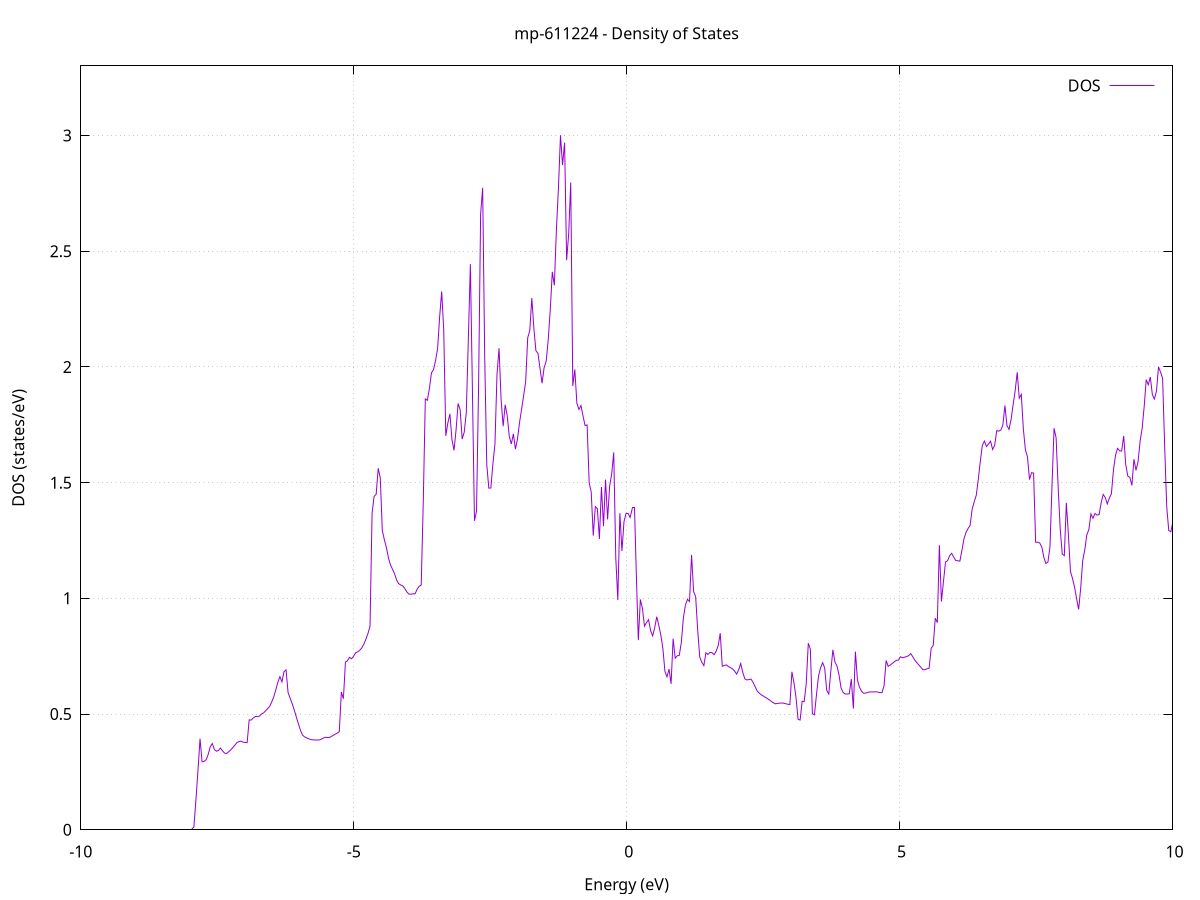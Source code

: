 set title 'mp-611224 - Density of States'
set xlabel 'Energy (eV)'
set ylabel 'DOS (states/eV)'
set grid
set xrange [-10:10]
set yrange [0:3.301]
set xzeroaxis lt -1
set terminal png size 800,600
set output 'mp-611224_dos_gnuplot.png'
plot '-' using 1:2 with lines title 'DOS'
-43.609600 0.000000
-43.572100 0.000000
-43.534500 0.000000
-43.497000 0.000000
-43.459500 0.000000
-43.422000 0.000000
-43.384500 0.000000
-43.346900 0.000000
-43.309400 0.000000
-43.271900 0.000000
-43.234400 0.000000
-43.196900 0.000000
-43.159300 0.000000
-43.121800 0.000000
-43.084300 0.000000
-43.046800 0.000000
-43.009300 0.000000
-42.971700 0.000000
-42.934200 0.000000
-42.896700 0.000000
-42.859200 0.000000
-42.821700 0.000000
-42.784100 0.000000
-42.746600 0.000000
-42.709100 0.000000
-42.671600 0.000000
-42.634100 0.000000
-42.596500 0.000000
-42.559000 0.000000
-42.521500 0.000000
-42.484000 0.000000
-42.446500 0.000000
-42.408900 0.000000
-42.371400 0.000000
-42.333900 0.000000
-42.296400 0.000000
-42.258900 0.000000
-42.221300 0.000000
-42.183800 0.000000
-42.146300 0.000000
-42.108800 0.000000
-42.071300 0.000000
-42.033700 0.000000
-41.996200 0.000000
-41.958700 0.000000
-41.921200 0.000000
-41.883700 0.000000
-41.846100 0.000000
-41.808600 0.000000
-41.771100 0.000000
-41.733600 0.000000
-41.696100 0.000000
-41.658500 0.000000
-41.621000 0.000000
-41.583500 0.000000
-41.546000 0.000000
-41.508500 0.000000
-41.470900 0.000000
-41.433400 0.000000
-41.395900 0.000000
-41.358400 0.000000
-41.320900 0.000000
-41.283300 0.000000
-41.245800 0.000000
-41.208300 0.000000
-41.170800 0.000000
-41.133300 0.000000
-41.095700 0.000000
-41.058200 0.000000
-41.020700 0.000000
-40.983200 0.000000
-40.945700 0.000000
-40.908100 0.000000
-40.870600 0.000000
-40.833100 0.000000
-40.795600 0.000000
-40.758100 0.000000
-40.720500 0.000000
-40.683000 0.000000
-40.645500 0.000000
-40.608000 0.000000
-40.570500 0.000000
-40.532900 0.000000
-40.495400 0.000000
-40.457900 0.000000
-40.420400 0.000000
-40.382900 0.000000
-40.345300 0.000000
-40.307800 0.000000
-40.270300 0.000000
-40.232800 0.000000
-40.195300 0.596100
-40.157700 4.442500
-40.120200 5.247900
-40.082700 6.645700
-40.045200 10.540100
-40.007700 19.574000
-39.970100 2.080600
-39.932600 1.237000
-39.895100 0.998500
-39.857600 1.108300
-39.820100 1.186700
-39.782500 1.265500
-39.745000 1.363200
-39.707500 1.463000
-39.670000 1.604900
-39.632500 1.739500
-39.594900 2.026800
-39.557400 2.245000
-39.519900 2.896100
-39.482400 3.454500
-39.444900 3.582700
-39.407300 2.998700
-39.369800 2.606100
-39.332300 2.399700
-39.294800 2.335500
-39.257300 1.104200
-39.219700 0.000000
-39.182200 0.000000
-39.144700 0.000000
-39.107200 0.000000
-39.069700 0.000000
-39.032100 0.000000
-38.994600 0.000000
-38.957100 0.000000
-38.919600 0.000000
-38.882100 0.000000
-38.844500 0.000000
-38.807000 0.000000
-38.769500 0.000000
-38.732000 0.000000
-38.694500 0.000000
-38.656900 0.000000
-38.619400 0.000000
-38.581900 0.000000
-38.544400 0.000000
-38.506900 0.000000
-38.469300 0.000000
-38.431800 0.000000
-38.394300 0.000000
-38.356800 0.000000
-38.319300 0.000000
-38.281700 0.000000
-38.244200 0.000000
-38.206700 0.000000
-38.169200 0.000000
-38.131700 0.000000
-38.094100 0.000000
-38.056600 0.000000
-38.019100 0.000000
-37.981600 0.000000
-37.944100 0.000000
-37.906500 0.000000
-37.869000 0.000000
-37.831500 0.000000
-37.794000 0.000000
-37.756500 0.000000
-37.718900 0.000000
-37.681400 0.000000
-37.643900 0.000000
-37.606400 0.000000
-37.568900 0.000000
-37.531300 0.000000
-37.493800 0.000000
-37.456300 0.000000
-37.418800 0.000000
-37.381300 0.000000
-37.343700 0.000000
-37.306200 0.000000
-37.268700 0.000000
-37.231200 0.000000
-37.193700 0.000000
-37.156100 0.000000
-37.118600 0.000000
-37.081100 0.000000
-37.043600 0.000000
-37.006100 0.000000
-36.968500 0.000000
-36.931000 0.000000
-36.893500 0.000000
-36.856000 0.000000
-36.818500 0.000000
-36.780900 0.000000
-36.743400 0.000000
-36.705900 0.000000
-36.668400 0.000000
-36.630900 0.000000
-36.593300 0.000000
-36.555800 0.000000
-36.518300 0.000000
-36.480800 0.000000
-36.443300 0.000000
-36.405700 0.000000
-36.368200 0.000000
-36.330700 0.000000
-36.293200 0.000000
-36.255700 0.000000
-36.218100 0.000000
-36.180600 0.000000
-36.143100 0.000000
-36.105600 0.000000
-36.068100 0.000000
-36.030500 0.000000
-35.993000 0.000000
-35.955500 0.000000
-35.918000 0.000000
-35.880500 0.000000
-35.842900 0.000000
-35.805400 0.000000
-35.767900 0.000000
-35.730400 0.000000
-35.692900 0.000000
-35.655300 0.000000
-35.617800 0.000000
-35.580300 0.000000
-35.542800 0.000000
-35.505300 0.000000
-35.467700 0.000000
-35.430200 0.000000
-35.392700 0.000000
-35.355200 0.000000
-35.317700 0.000000
-35.280100 0.000000
-35.242600 0.000000
-35.205100 0.000000
-35.167600 0.000000
-35.130100 0.000000
-35.092500 0.000000
-35.055000 0.000000
-35.017500 0.000000
-34.980000 0.000000
-34.942500 0.000000
-34.904900 0.000000
-34.867400 0.000000
-34.829900 0.000000
-34.792400 0.000000
-34.754900 0.000000
-34.717300 0.000000
-34.679800 0.000000
-34.642300 0.000000
-34.604800 0.000000
-34.567300 0.000000
-34.529700 0.000000
-34.492200 0.000000
-34.454700 0.000000
-34.417200 0.000000
-34.379700 0.000000
-34.342100 0.000000
-34.304600 0.000000
-34.267100 0.000000
-34.229600 0.000000
-34.192100 0.000000
-34.154500 0.000000
-34.117000 0.000000
-34.079500 0.000000
-34.042000 0.000000
-34.004500 0.000000
-33.966900 0.000000
-33.929400 0.000000
-33.891900 0.000000
-33.854400 0.000000
-33.816900 0.000000
-33.779300 0.000000
-33.741800 0.000000
-33.704300 0.000000
-33.666800 0.000000
-33.629300 0.000000
-33.591700 0.000000
-33.554200 0.000000
-33.516700 0.000000
-33.479200 0.000000
-33.441700 0.000000
-33.404100 0.000000
-33.366600 0.000000
-33.329100 0.000000
-33.291600 0.000000
-33.254100 0.000000
-33.216500 0.000000
-33.179000 0.000000
-33.141500 0.000000
-33.104000 0.000000
-33.066500 0.000000
-33.028900 0.000000
-32.991400 0.000000
-32.953900 0.000000
-32.916400 0.000000
-32.878900 0.000000
-32.841300 0.000000
-32.803800 0.000000
-32.766300 0.000000
-32.728800 0.000000
-32.691300 0.000000
-32.653700 0.000000
-32.616200 0.000000
-32.578700 0.000000
-32.541200 0.000000
-32.503700 0.000000
-32.466100 0.000000
-32.428600 0.000000
-32.391100 0.000000
-32.353600 0.000000
-32.316100 0.000000
-32.278500 0.000000
-32.241000 0.000000
-32.203500 0.000000
-32.166000 0.000000
-32.128500 0.000000
-32.090900 0.000000
-32.053400 0.000000
-32.015900 0.000000
-31.978400 0.000000
-31.940900 0.000000
-31.903300 0.000000
-31.865800 0.000000
-31.828300 0.000000
-31.790800 0.000000
-31.753300 0.000000
-31.715700 0.000000
-31.678200 0.000000
-31.640700 0.000000
-31.603200 0.000000
-31.565700 0.000000
-31.528100 0.000000
-31.490600 0.000000
-31.453100 0.000000
-31.415600 0.000000
-31.378100 0.000000
-31.340500 0.000000
-31.303000 0.000000
-31.265500 0.000000
-31.228000 0.000000
-31.190500 0.000000
-31.152900 0.000000
-31.115400 0.000000
-31.077900 0.000000
-31.040400 0.000000
-31.002900 0.000000
-30.965300 0.000000
-30.927800 0.000000
-30.890300 0.000000
-30.852800 0.000000
-30.815300 0.000000
-30.777700 0.000000
-30.740200 0.000000
-30.702700 0.000000
-30.665200 0.000000
-30.627700 0.000000
-30.590100 0.000000
-30.552600 0.000000
-30.515100 0.000000
-30.477600 0.000000
-30.440100 0.000000
-30.402500 0.000000
-30.365000 0.000000
-30.327500 0.000000
-30.290000 0.000000
-30.252500 0.000000
-30.214900 0.000000
-30.177400 0.000000
-30.139900 0.000000
-30.102400 0.000000
-30.064900 0.000000
-30.027300 0.000000
-29.989800 0.000000
-29.952300 0.000000
-29.914800 0.000000
-29.877300 0.000000
-29.839700 0.000000
-29.802200 0.000000
-29.764700 0.000000
-29.727200 0.000000
-29.689700 0.000000
-29.652100 0.000000
-29.614600 0.000000
-29.577100 0.000000
-29.539600 0.000000
-29.502100 0.000000
-29.464500 0.000000
-29.427000 0.000000
-29.389500 0.000000
-29.352000 0.000000
-29.314500 0.000000
-29.276900 0.000000
-29.239400 0.000000
-29.201900 0.000000
-29.164400 0.000000
-29.126900 0.000000
-29.089300 0.000000
-29.051800 0.000000
-29.014300 0.000000
-28.976800 0.000000
-28.939300 0.000000
-28.901700 0.000000
-28.864200 0.000000
-28.826700 0.000000
-28.789200 0.000000
-28.751700 0.000000
-28.714100 0.000000
-28.676600 0.000000
-28.639100 0.000000
-28.601600 0.000000
-28.564100 0.000000
-28.526500 0.000000
-28.489000 0.000000
-28.451500 0.000000
-28.414000 0.000000
-28.376500 0.000000
-28.338900 0.000000
-28.301400 0.000000
-28.263900 0.000000
-28.226400 0.000000
-28.188900 0.000000
-28.151300 0.000000
-28.113800 0.000000
-28.076300 0.000000
-28.038800 0.000000
-28.001300 0.000000
-27.963700 0.000000
-27.926200 0.000000
-27.888700 0.000000
-27.851200 0.000000
-27.813700 0.000000
-27.776100 0.000000
-27.738600 0.000000
-27.701100 0.000000
-27.663600 0.000000
-27.626100 0.000000
-27.588500 0.000000
-27.551000 0.000000
-27.513500 0.000000
-27.476000 0.000000
-27.438500 0.000000
-27.400900 0.000000
-27.363400 0.000000
-27.325900 0.000000
-27.288400 0.000000
-27.250900 0.000000
-27.213300 0.000000
-27.175800 0.000000
-27.138300 0.000000
-27.100800 0.000000
-27.063300 0.000000
-27.025700 0.000000
-26.988200 0.000000
-26.950700 0.000000
-26.913200 0.000000
-26.875700 0.000000
-26.838100 0.000000
-26.800600 0.000000
-26.763100 0.000000
-26.725600 0.000000
-26.688100 0.000000
-26.650500 0.000000
-26.613000 0.000000
-26.575500 0.000000
-26.538000 0.000000
-26.500500 0.000000
-26.462900 0.000000
-26.425400 0.000000
-26.387900 0.000000
-26.350400 0.000000
-26.312900 0.000000
-26.275300 0.000000
-26.237800 0.000000
-26.200300 0.000000
-26.162800 0.000000
-26.125300 0.000000
-26.087700 0.000000
-26.050200 0.000000
-26.012700 0.000000
-25.975200 0.000000
-25.937700 0.000000
-25.900100 0.000000
-25.862600 0.000000
-25.825100 0.000000
-25.787600 0.000000
-25.750100 0.000000
-25.712500 0.000000
-25.675000 0.000000
-25.637500 0.000000
-25.600000 0.000000
-25.562500 0.000000
-25.524900 0.000000
-25.487400 0.000000
-25.449900 0.000000
-25.412400 0.000000
-25.374900 0.000000
-25.337300 0.000000
-25.299800 0.000000
-25.262300 0.000000
-25.224800 0.000000
-25.187300 0.000000
-25.149700 0.000000
-25.112200 0.000000
-25.074700 0.000000
-25.037200 0.000000
-24.999700 0.000000
-24.962100 0.000000
-24.924600 0.000000
-24.887100 0.000000
-24.849600 0.000000
-24.812000 0.000000
-24.774500 0.000000
-24.737000 0.000000
-24.699500 0.000000
-24.662000 0.000000
-24.624400 0.000000
-24.586900 0.000000
-24.549400 0.000000
-24.511900 0.000000
-24.474400 0.000000
-24.436800 0.000000
-24.399300 0.000000
-24.361800 0.000000
-24.324300 0.000000
-24.286800 0.000000
-24.249200 0.000000
-24.211700 0.000000
-24.174200 0.000000
-24.136700 0.000000
-24.099200 0.000000
-24.061600 0.000000
-24.024100 0.000000
-23.986600 0.000000
-23.949100 0.000000
-23.911600 0.000000
-23.874000 0.000000
-23.836500 0.000000
-23.799000 0.000000
-23.761500 0.000000
-23.724000 0.000000
-23.686400 0.000000
-23.648900 0.000000
-23.611400 0.000000
-23.573900 0.000000
-23.536400 0.000000
-23.498800 0.000000
-23.461300 0.000000
-23.423800 0.000000
-23.386300 0.000000
-23.348800 0.000000
-23.311200 0.000000
-23.273700 0.000000
-23.236200 0.000000
-23.198700 0.000000
-23.161200 0.000000
-23.123600 0.000000
-23.086100 0.000000
-23.048600 0.000000
-23.011100 0.000000
-22.973600 0.000000
-22.936000 0.000000
-22.898500 0.000000
-22.861000 0.000000
-22.823500 0.000000
-22.786000 0.000000
-22.748400 0.000000
-22.710900 0.000000
-22.673400 0.000000
-22.635900 0.000000
-22.598400 0.000000
-22.560800 0.000000
-22.523300 0.000000
-22.485800 0.000000
-22.448300 0.000000
-22.410800 0.000000
-22.373200 0.000000
-22.335700 0.000000
-22.298200 0.000000
-22.260700 0.000000
-22.223200 0.000000
-22.185600 0.000000
-22.148100 0.000000
-22.110600 0.000000
-22.073100 0.000000
-22.035600 0.000000
-21.998000 0.000000
-21.960500 0.000000
-21.923000 0.000000
-21.885500 0.000000
-21.848000 0.000000
-21.810400 0.000000
-21.772900 0.000000
-21.735400 0.000000
-21.697900 0.000000
-21.660400 0.000000
-21.622800 0.000000
-21.585300 0.000000
-21.547800 0.000000
-21.510300 0.000000
-21.472800 0.000000
-21.435200 0.000000
-21.397700 0.000000
-21.360200 0.000000
-21.322700 0.000000
-21.285200 0.000000
-21.247600 0.000000
-21.210100 0.000000
-21.172600 0.000000
-21.135100 0.000000
-21.097600 0.000000
-21.060000 0.000000
-21.022500 0.000000
-20.985000 0.000000
-20.947500 0.000000
-20.910000 0.000000
-20.872400 0.000000
-20.834900 0.000000
-20.797400 0.000000
-20.759900 0.000000
-20.722400 0.000000
-20.684800 0.000000
-20.647300 0.000000
-20.609800 0.000000
-20.572300 0.000000
-20.534800 0.000000
-20.497200 0.000000
-20.459700 0.000000
-20.422200 0.000000
-20.384700 0.000000
-20.347200 0.000000
-20.309600 0.000000
-20.272100 0.000000
-20.234600 0.000000
-20.197100 0.000000
-20.159600 0.000000
-20.122000 0.000000
-20.084500 0.000000
-20.047000 0.000000
-20.009500 0.000000
-19.972000 0.000000
-19.934400 0.000000
-19.896900 0.000000
-19.859400 0.000000
-19.821900 0.000000
-19.784400 0.000000
-19.746800 0.000000
-19.709300 0.000000
-19.671800 0.000000
-19.634300 0.000000
-19.596800 0.000000
-19.559200 0.000000
-19.521700 0.000000
-19.484200 0.000000
-19.446700 0.000000
-19.409200 0.000000
-19.371600 0.000000
-19.334100 0.000000
-19.296600 0.000000
-19.259100 0.000000
-19.221600 0.000000
-19.184000 0.000000
-19.146500 0.000000
-19.109000 0.000000
-19.071500 0.000000
-19.034000 0.000000
-18.996400 0.000000
-18.958900 0.000000
-18.921400 0.000000
-18.883900 0.000000
-18.846400 0.000000
-18.808800 0.000000
-18.771300 0.000000
-18.733800 0.000000
-18.696300 0.000000
-18.658800 0.000000
-18.621200 0.000000
-18.583700 0.000000
-18.546200 0.000000
-18.508700 0.000000
-18.471200 0.000000
-18.433600 0.000000
-18.396100 0.000000
-18.358600 0.000000
-18.321100 0.000000
-18.283600 0.000000
-18.246000 0.000000
-18.208500 0.000000
-18.171000 0.000000
-18.133500 0.000000
-18.096000 0.000000
-18.058400 0.000000
-18.020900 0.000000
-17.983400 0.000000
-17.945900 0.000000
-17.908400 0.000000
-17.870800 0.000000
-17.833300 0.000000
-17.795800 0.000000
-17.758300 0.000000
-17.720800 0.000000
-17.683200 0.000000
-17.645700 0.000000
-17.608200 0.000000
-17.570700 0.000000
-17.533200 0.000000
-17.495600 0.000000
-17.458100 0.000000
-17.420600 0.000000
-17.383100 0.000000
-17.345600 0.000000
-17.308000 0.000000
-17.270500 0.000000
-17.233000 0.000000
-17.195500 0.000000
-17.158000 0.000000
-17.120400 0.000000
-17.082900 0.000000
-17.045400 0.000000
-17.007900 0.000000
-16.970400 0.000000
-16.932800 0.000000
-16.895300 0.000000
-16.857800 0.156200
-16.820300 0.263000
-16.782800 0.278000
-16.745200 0.290500
-16.707700 0.268300
-16.670200 0.279000
-16.632700 0.271800
-16.595200 0.281300
-16.557600 0.288900
-16.520100 0.275100
-16.482600 0.275300
-16.445100 0.277600
-16.407600 0.276900
-16.370000 0.275400
-16.332500 0.279400
-16.295000 0.284200
-16.257500 0.286600
-16.220000 0.279600
-16.182400 0.277700
-16.144900 0.278900
-16.107400 0.281200
-16.069900 0.278600
-16.032400 0.279500
-15.994800 0.280700
-15.957300 0.282200
-15.919800 0.284800
-15.882300 0.287400
-15.844800 0.285100
-15.807200 0.282800
-15.769700 0.282300
-15.732200 0.282700
-15.694700 0.283800
-15.657200 0.283700
-15.619600 0.283000
-15.582100 0.283700
-15.544600 0.284800
-15.507100 0.286100
-15.469600 0.287600
-15.432000 0.289100
-15.394500 0.290100
-15.357000 0.289100
-15.319500 0.287500
-15.282000 0.287500
-15.244400 0.288100
-15.206900 0.288800
-15.169400 0.289500
-15.131900 0.288500
-15.094400 0.289000
-15.056800 0.289500
-15.019300 0.290300
-14.981800 0.291500
-14.944300 0.292700
-14.906800 0.293900
-14.869200 0.295100
-14.831700 0.295700
-14.794200 0.295800
-14.756700 0.295100
-14.719200 0.295000
-14.681600 0.295400
-14.644100 0.296200
-14.606600 0.297000
-14.569100 0.297700
-14.531600 0.297500
-14.494000 0.297800
-14.456500 0.298600
-14.419000 0.299500
-14.381500 0.300500
-14.344000 0.301500
-14.306400 0.302700
-14.268900 0.303900
-14.231400 0.305200
-14.193900 0.306100
-14.156400 0.306500
-14.118800 0.307100
-14.081300 0.307200
-14.043800 0.307900
-14.006300 0.308800
-13.968800 0.309800
-13.931200 0.310900
-13.893700 0.311700
-13.856200 0.312500
-13.818700 0.313600
-13.781200 0.314700
-13.743600 0.315900
-13.706100 0.317200
-13.668600 0.318500
-13.631100 0.320000
-13.593600 0.321500
-13.556000 0.323000
-13.518500 0.324600
-13.481000 0.326100
-13.443500 0.327600
-13.406000 0.329200
-13.368400 0.330700
-13.330900 0.332300
-13.293400 0.334100
-13.255900 0.336000
-13.218400 0.338000
-13.180800 0.340200
-13.143300 0.342600
-13.105800 0.345100
-13.068300 0.347600
-13.030800 0.350200
-12.993200 0.352900
-12.955700 0.355700
-12.918200 0.358500
-12.880700 0.361400
-12.843200 0.364500
-12.805600 0.368000
-12.768100 0.371800
-12.730600 0.376500
-12.693100 0.381200
-12.655600 0.386100
-12.618000 0.391900
-12.580500 0.397800
-12.543000 0.404200
-12.505500 0.411100
-12.468000 0.419400
-12.430400 0.430100
-12.392900 0.441100
-12.355400 0.452600
-12.317900 0.464900
-12.280400 0.483000
-12.242800 0.509600
-12.205300 0.544300
-12.167800 0.589500
-12.130300 0.588600
-12.092800 0.549400
-12.055200 0.549000
-12.017700 0.590700
-11.980200 0.617800
-11.942700 0.597100
-11.905200 0.547300
-11.867600 0.550100
-11.830100 0.581500
-11.792600 0.547900
-11.755100 0.708400
-11.717600 0.643100
-11.680000 0.437800
-11.642500 0.409900
-11.605000 0.387500
-11.567500 0.365500
-11.530000 0.343600
-11.492400 0.322000
-11.454900 0.313300
-11.417400 0.319700
-11.379900 0.334900
-11.342400 0.321500
-11.304800 0.302000
-11.267300 0.305600
-11.229800 0.301100
-11.192300 0.286000
-11.154800 0.261300
-11.117200 0.238000
-11.079700 0.218400
-11.042200 0.214500
-11.004700 0.238000
-10.967200 0.274800
-10.929600 0.144200
-10.892100 0.000000
-10.854600 0.000000
-10.817100 0.000000
-10.779600 0.000000
-10.742000 0.000000
-10.704500 0.000000
-10.667000 0.000000
-10.629500 0.000000
-10.592000 0.000000
-10.554400 0.000000
-10.516900 0.000000
-10.479400 0.000000
-10.441900 0.000000
-10.404400 0.000000
-10.366800 0.000000
-10.329300 0.000000
-10.291800 0.000000
-10.254300 0.000000
-10.216800 0.000000
-10.179200 0.000000
-10.141700 0.000000
-10.104200 0.000000
-10.066700 0.000000
-10.029200 0.000000
-9.991600 0.000000
-9.954100 0.000000
-9.916600 0.000000
-9.879100 0.000000
-9.841600 0.000000
-9.804000 0.000000
-9.766500 0.000000
-9.729000 0.000000
-9.691500 0.000000
-9.654000 0.000000
-9.616400 0.000000
-9.578900 0.000000
-9.541400 0.000000
-9.503900 0.000000
-9.466400 0.000000
-9.428800 0.000000
-9.391300 0.000000
-9.353800 0.000000
-9.316300 0.000000
-9.278800 0.000000
-9.241200 0.000000
-9.203700 0.000000
-9.166200 0.000000
-9.128700 0.000000
-9.091200 0.000000
-9.053600 0.000000
-9.016100 0.000000
-8.978600 0.000000
-8.941100 0.000000
-8.903600 0.000000
-8.866000 0.000000
-8.828500 0.000000
-8.791000 0.000000
-8.753500 0.000000
-8.716000 0.000000
-8.678400 0.000000
-8.640900 0.000000
-8.603400 0.000000
-8.565900 0.000000
-8.528400 0.000000
-8.490800 0.000000
-8.453300 0.000000
-8.415800 0.000000
-8.378300 0.000000
-8.340800 0.000000
-8.303200 0.000000
-8.265700 0.000000
-8.228200 0.000000
-8.190700 0.000000
-8.153200 0.000000
-8.115600 0.000000
-8.078100 0.000000
-8.040600 0.000000
-8.003100 0.000000
-7.965600 0.000000
-7.928000 0.012600
-7.890500 0.130100
-7.853000 0.256600
-7.815500 0.393400
-7.778000 0.293700
-7.740400 0.295700
-7.702900 0.302700
-7.665400 0.326100
-7.627900 0.359000
-7.590400 0.372800
-7.552800 0.346600
-7.515300 0.339500
-7.477800 0.342700
-7.440300 0.353300
-7.402800 0.340900
-7.365200 0.331000
-7.327700 0.329800
-7.290200 0.337400
-7.252700 0.345200
-7.215200 0.354900
-7.177600 0.365700
-7.140100 0.376500
-7.102600 0.381000
-7.065100 0.383100
-7.027600 0.378600
-6.990000 0.377300
-6.952500 0.376500
-6.915000 0.475100
-6.877500 0.474100
-6.840000 0.483400
-6.802400 0.490300
-6.764900 0.490300
-6.727400 0.491100
-6.689900 0.500600
-6.652400 0.504700
-6.614800 0.514000
-6.577300 0.523500
-6.539800 0.533400
-6.502300 0.552200
-6.464800 0.574700
-6.427200 0.604600
-6.389700 0.637400
-6.352200 0.661900
-6.314700 0.639200
-6.277200 0.683300
-6.239600 0.690800
-6.202100 0.592100
-6.164600 0.568600
-6.127100 0.544600
-6.089600 0.517700
-6.052000 0.487700
-6.014500 0.459100
-5.977000 0.431000
-5.939500 0.409400
-5.902000 0.401800
-5.864400 0.397300
-5.826900 0.393500
-5.789400 0.390000
-5.751900 0.388600
-5.714400 0.388100
-5.676800 0.388000
-5.639300 0.387900
-5.601800 0.390300
-5.564300 0.395100
-5.526800 0.399600
-5.489200 0.398900
-5.451700 0.398400
-5.414200 0.402700
-5.376700 0.407800
-5.339200 0.413000
-5.301600 0.417600
-5.264100 0.424000
-5.226600 0.595100
-5.189100 0.566400
-5.151600 0.724900
-5.114000 0.730700
-5.076500 0.745200
-5.039000 0.738700
-5.001500 0.750600
-4.964000 0.764900
-4.926400 0.769000
-4.888900 0.776100
-4.851400 0.785800
-4.813900 0.802300
-4.776400 0.823800
-4.738800 0.848200
-4.701300 0.880100
-4.663800 1.367800
-4.626300 1.440500
-4.588800 1.449700
-4.551200 1.562100
-4.513700 1.520500
-4.476200 1.293200
-4.438700 1.253400
-4.401200 1.219700
-4.363600 1.174200
-4.326100 1.144400
-4.288600 1.125200
-4.251100 1.105900
-4.213600 1.078700
-4.176000 1.063400
-4.138500 1.057800
-4.101000 1.053700
-4.063500 1.042000
-4.026000 1.027400
-3.988400 1.018600
-3.950900 1.017600
-3.913400 1.020000
-3.875900 1.019500
-3.838400 1.039500
-3.800800 1.052300
-3.763300 1.057800
-3.725800 1.417300
-3.688300 1.862000
-3.650800 1.855800
-3.613200 1.906900
-3.575700 1.974400
-3.538200 1.988500
-3.500700 2.027400
-3.463200 2.080200
-3.425600 2.217400
-3.388100 2.326200
-3.350600 2.156200
-3.313100 1.702200
-3.275600 1.757900
-3.238000 1.797500
-3.200500 1.686700
-3.163000 1.639500
-3.125500 1.725700
-3.088000 1.842300
-3.050400 1.815500
-3.012900 1.688300
-2.975400 1.718500
-2.937900 1.801200
-2.900400 2.117600
-2.862800 2.444200
-2.825300 1.897300
-2.787800 1.335300
-2.750300 1.377300
-2.712800 1.912800
-2.675200 2.659400
-2.637700 2.774300
-2.600200 2.041000
-2.562700 1.578500
-2.525200 1.476500
-2.487600 1.476700
-2.450100 1.581900
-2.412600 1.666300
-2.375100 1.968100
-2.337600 2.080900
-2.300000 1.858600
-2.262500 1.743800
-2.225000 1.836800
-2.187500 1.788400
-2.150000 1.699500
-2.112400 1.667200
-2.074900 1.710900
-2.037400 1.644900
-1.999900 1.688600
-1.962400 1.759800
-1.924800 1.816600
-1.887300 1.875700
-1.849800 1.937300
-1.812300 2.126500
-1.774800 2.156500
-1.737200 2.297900
-1.699700 2.167200
-1.662200 2.070000
-1.624700 2.058700
-1.587200 1.994100
-1.549600 1.929500
-1.512100 1.996500
-1.474600 2.024100
-1.437100 2.116100
-1.399600 2.245600
-1.362000 2.411100
-1.324500 2.352600
-1.287000 2.591900
-1.249500 2.773000
-1.212000 3.001200
-1.174400 2.872600
-1.136900 2.969300
-1.099400 2.461100
-1.061900 2.575200
-1.024400 2.797200
-0.986800 1.917700
-0.949300 1.989100
-0.911800 1.842600
-0.874300 1.816400
-0.836800 1.833100
-0.799200 1.788000
-0.761700 1.746600
-0.724200 1.749500
-0.686700 1.500200
-0.649200 1.460300
-0.611600 1.271100
-0.574100 1.396500
-0.536600 1.387800
-0.499100 1.256600
-0.461600 1.481200
-0.424000 1.311900
-0.386500 1.513000
-0.349000 1.341300
-0.311500 1.484800
-0.274000 1.537300
-0.236400 1.630600
-0.198900 1.173400
-0.161400 0.992400
-0.123900 1.368300
-0.086400 1.204500
-0.048800 1.330900
-0.011300 1.367100
0.026200 1.366800
0.063700 1.349500
0.101200 1.393000
0.138800 1.393000
0.176300 1.112500
0.213800 0.819300
0.251300 0.995200
0.288800 0.957100
0.326400 0.880000
0.363900 0.895500
0.401400 0.907800
0.438900 0.860800
0.476400 0.838000
0.514000 0.873000
0.551500 0.920800
0.589000 0.883800
0.626500 0.841200
0.664000 0.783200
0.701600 0.684000
0.739100 0.660800
0.776600 0.694400
0.814100 0.630800
0.851600 0.826100
0.889200 0.741600
0.926700 0.751800
0.964200 0.753900
1.001700 0.809100
1.039200 0.915300
1.076800 0.971300
1.114300 0.995800
1.151800 0.986400
1.189300 1.187700
1.226800 1.029300
1.264400 1.006800
1.301900 0.861500
1.339400 0.746000
1.376900 0.724200
1.414400 0.709200
1.452000 0.764700
1.489500 0.757800
1.527000 0.766700
1.564500 0.765000
1.602000 0.756700
1.639600 0.771700
1.677100 0.795400
1.714600 0.849400
1.752100 0.706600
1.789600 0.709900
1.827200 0.712600
1.864700 0.705400
1.902200 0.700600
1.939700 0.695100
1.977200 0.686100
2.014800 0.672600
2.052300 0.691900
2.089800 0.718600
2.127300 0.680300
2.164800 0.652400
2.202400 0.647500
2.239900 0.649100
2.277400 0.651100
2.314900 0.638000
2.352400 0.619200
2.390000 0.600200
2.427500 0.590800
2.465000 0.583400
2.502500 0.578200
2.540000 0.572200
2.577600 0.567300
2.615100 0.561300
2.652600 0.554100
2.690100 0.548400
2.727600 0.544200
2.765200 0.546300
2.802700 0.547100
2.840200 0.547900
2.877700 0.547000
2.915200 0.544600
2.952800 0.542300
2.990300 0.541100
3.027800 0.682700
3.065300 0.634600
3.102800 0.571800
3.140400 0.477300
3.177900 0.474200
3.215400 0.555800
3.252900 0.553900
3.290400 0.632600
3.328000 0.806000
3.365500 0.780500
3.403000 0.501100
3.440500 0.497000
3.478000 0.584500
3.515600 0.665300
3.553100 0.699800
3.590600 0.722300
3.628100 0.698800
3.665600 0.602000
3.703200 0.586700
3.740700 0.685500
3.778200 0.777800
3.815700 0.725000
3.853200 0.708000
3.890800 0.668900
3.928300 0.612500
3.965800 0.593600
4.003300 0.586700
4.040800 0.586500
4.078400 0.587800
4.115900 0.651100
4.153400 0.523700
4.190900 0.769900
4.228400 0.647000
4.266000 0.615600
4.303500 0.598400
4.341000 0.590000
4.378500 0.590500
4.416000 0.594000
4.453600 0.595300
4.491100 0.595900
4.528600 0.595400
4.566100 0.596700
4.603600 0.594700
4.641200 0.592400
4.678700 0.593200
4.716200 0.623200
4.753700 0.731800
4.791200 0.706200
4.828800 0.712200
4.866300 0.718700
4.903800 0.725700
4.941300 0.732300
4.978800 0.733100
5.016400 0.747800
5.053900 0.743300
5.091400 0.746000
5.128900 0.748200
5.166400 0.752600
5.204000 0.761400
5.241500 0.747900
5.279000 0.733400
5.316500 0.722000
5.354000 0.712000
5.391600 0.702000
5.429100 0.691500
5.466600 0.692000
5.504100 0.695800
5.541600 0.698300
5.579200 0.784800
5.616700 0.796800
5.654200 0.914300
5.691700 0.895200
5.729200 1.229600
5.766800 0.986700
5.804300 1.073000
5.841800 1.157300
5.879300 1.162300
5.916800 1.184500
5.954400 1.194600
5.991900 1.178400
6.029400 1.163600
6.066900 1.162500
6.104400 1.160700
6.142000 1.207000
6.179500 1.256800
6.217000 1.284900
6.254500 1.301800
6.292000 1.315000
6.329600 1.385000
6.367100 1.417500
6.404600 1.445000
6.442100 1.514300
6.479600 1.593300
6.517200 1.662100
6.554700 1.679800
6.592200 1.656100
6.629700 1.666800
6.667200 1.679100
6.704800 1.643100
6.742300 1.661300
6.779800 1.724800
6.817300 1.722400
6.854800 1.727400
6.892400 1.748900
6.929900 1.833600
6.967400 1.746500
7.004900 1.730100
7.042400 1.771900
7.080000 1.836500
7.117500 1.896500
7.155000 1.976900
7.192500 1.864900
7.230000 1.881700
7.267600 1.732200
7.305100 1.641800
7.342600 1.611400
7.380100 1.513300
7.417600 1.543100
7.455200 1.541400
7.492700 1.242800
7.530200 1.243100
7.567700 1.238800
7.605200 1.222300
7.642800 1.177700
7.680300 1.150700
7.717800 1.156800
7.755300 1.221700
7.792800 1.491000
7.830400 1.735100
7.867900 1.693500
7.905400 1.479800
7.942900 1.299900
7.980400 1.191200
8.018000 1.184600
8.055500 1.412500
8.093000 1.274500
8.130500 1.116200
8.168000 1.085800
8.205600 1.048200
8.243100 0.998700
8.280600 0.952200
8.318100 1.044300
8.355600 1.164600
8.393200 1.209800
8.430700 1.275100
8.468200 1.297700
8.505700 1.364900
8.543200 1.346400
8.580800 1.367000
8.618300 1.359700
8.655800 1.362100
8.693300 1.414000
8.730800 1.449000
8.768400 1.435700
8.805900 1.408100
8.843400 1.433700
8.880900 1.452000
8.918400 1.554800
8.956000 1.618600
8.993500 1.648100
9.031000 1.637400
9.068500 1.636700
9.106000 1.702100
9.143600 1.578100
9.181100 1.528600
9.218600 1.522700
9.256100 1.488200
9.293600 1.601200
9.331200 1.553600
9.368700 1.590200
9.406200 1.677800
9.443700 1.734400
9.481200 1.828600
9.518800 1.945500
9.556300 1.922800
9.593800 1.956700
9.631300 1.880000
9.668800 1.861600
9.706400 1.895900
9.743900 2.000200
9.781400 1.977500
9.818900 1.950700
9.856400 1.657400
9.894000 1.396200
9.931500 1.293300
9.969000 1.287800
10.006500 1.329000
10.044000 1.443100
10.081600 1.522100
10.119100 1.550600
10.156600 1.625400
10.194100 1.744500
10.231600 1.778500
10.269200 1.832500
10.306700 1.735300
10.344200 1.664800
10.381700 1.622700
10.419200 1.722000
10.456800 1.758800
10.494300 1.804600
10.531800 1.857200
10.569300 1.920400
10.606800 1.895500
10.644400 1.781900
10.681900 1.856800
10.719400 1.869900
10.756900 1.833100
10.794400 1.819000
10.832000 1.838400
10.869500 1.920400
10.907000 1.922800
10.944500 1.869800
10.982000 1.913200
11.019600 1.887200
11.057100 1.919400
11.094600 1.980100
11.132100 1.966700
11.169600 1.971300
11.207200 2.056100
11.244700 2.007200
11.282200 2.214400
11.319700 2.017200
11.357200 2.098800
11.394800 2.168100
11.432300 2.254300
11.469800 2.147100
11.507300 2.209200
11.544800 2.303900
11.582400 2.102100
11.619900 2.159600
11.657400 1.873400
11.694900 1.910700
11.732400 1.853500
11.770000 1.804800
11.807500 1.818800
11.845000 1.726700
11.882500 1.704200
11.920000 1.877900
11.957600 2.218200
11.995100 2.170200
12.032600 2.119900
12.070100 2.192700
12.107600 2.227400
12.145200 2.261200
12.182700 2.219100
12.220200 2.048500
12.257700 1.949800
12.295200 1.844500
12.332800 1.767400
12.370300 1.773400
12.407800 1.789200
12.445300 1.939200
12.482800 2.101600
12.520400 2.072600
12.557900 2.103100
12.595400 2.108500
12.632900 1.952400
12.670400 1.912600
12.708000 1.832800
12.745500 1.825500
12.783000 1.929700
12.820500 1.932100
12.858000 1.877000
12.895600 1.926700
12.933100 2.039300
12.970600 1.922200
13.008100 1.846400
13.045600 1.772200
13.083200 1.737300
13.120700 1.770000
13.158200 1.811100
13.195700 1.889800
13.233200 1.977000
13.270800 1.979000
13.308300 1.952700
13.345800 1.893500
13.383300 1.908000
13.420800 1.893200
13.458400 1.940400
13.495900 1.949700
13.533400 1.982800
13.570900 2.033500
13.608400 2.017300
13.646000 2.027600
13.683500 2.037800
13.721000 2.085600
13.758500 2.269000
13.796000 2.388800
13.833600 2.277800
13.871100 2.111500
13.908600 2.035800
13.946100 2.093900
13.983600 2.218100
14.021200 2.116100
14.058700 2.105400
14.096200 2.110600
14.133700 2.098200
14.171200 2.209400
14.208800 2.135300
14.246300 2.140600
14.283800 2.116800
14.321300 2.079700
14.358800 2.084400
14.396400 2.087000
14.433900 2.101600
14.471400 2.148400
14.508900 2.134500
14.546400 2.141900
14.584000 2.159100
14.621500 2.150100
14.659000 2.128700
14.696500 2.096200
14.734000 2.146500
14.771600 2.159400
14.809100 2.174000
14.846600 2.188000
14.884100 2.281000
14.921600 2.307400
14.959200 2.282600
14.996700 2.019300
15.034200 2.028200
15.071700 2.029600
15.109200 2.035000
15.146800 1.992600
15.184300 2.073500
15.221800 2.120600
15.259300 2.100000
15.296800 2.104700
15.334400 2.162700
15.371900 2.231700
15.409400 2.255700
15.446900 2.226600
15.484400 2.308700
15.522000 2.323300
15.559500 2.411000
15.597000 2.329500
15.634500 2.249900
15.672000 2.162800
15.709600 2.153700
15.747100 2.152000
15.784600 2.234500
15.822100 2.275000
15.859600 2.083500
15.897200 2.019200
15.934700 2.076400
15.972200 2.116500
16.009700 2.106600
16.047200 2.211700
16.084800 2.190300
16.122300 2.288400
16.159800 2.241300
16.197300 2.182400
16.234800 2.238200
16.272400 2.286500
16.309900 2.355000
16.347400 2.459500
16.384900 2.472300
16.422400 2.421600
16.460000 2.361400
16.497500 2.226800
16.535000 2.188900
16.572500 2.173200
16.610000 2.266900
16.647600 2.303100
16.685100 2.351800
16.722600 2.333300
16.760100 2.308000
16.797600 2.303000
16.835200 2.383800
16.872700 2.431900
16.910200 2.430900
16.947700 2.419900
16.985200 2.385600
17.022800 2.318200
17.060300 2.282200
17.097800 2.231900
17.135300 2.185800
17.172800 2.143000
17.210400 2.117300
17.247900 2.088300
17.285400 2.046800
17.322900 2.197200
17.360400 2.063500
17.398000 2.065100
17.435500 2.088300
17.473000 2.077300
17.510500 2.023400
17.548000 2.066900
17.585600 2.241700
17.623100 2.158400
17.660600 2.079300
17.698100 1.989900
17.735600 1.952300
17.773200 2.009300
17.810700 2.036300
17.848200 1.994600
17.885700 2.048000
17.923200 2.068600
17.960800 2.022400
17.998300 2.046700
18.035800 2.094800
18.073300 2.073300
18.110800 2.032200
18.148400 2.045900
18.185900 2.035200
18.223400 2.040500
18.260900 2.110000
18.298400 2.011200
18.336000 1.980700
18.373500 2.021400
18.411000 2.039200
18.448500 2.017400
18.486000 2.026700
18.523600 2.061800
18.561100 2.158500
18.598600 2.340200
18.636100 2.398600
18.673600 2.356700
18.711200 2.336100
18.748700 2.284700
18.786200 2.188300
18.823700 2.169000
18.861200 2.068100
18.898800 2.029500
18.936300 2.051800
18.973800 2.102700
19.011300 2.057600
19.048800 2.004600
19.086400 1.963000
19.123900 1.957700
19.161400 1.864800
19.198900 1.762700
19.236400 1.735300
19.274000 1.776200
19.311500 1.766100
19.349000 1.582100
19.386500 1.476800
19.424000 1.428900
19.461600 1.426800
19.499100 1.466700
19.536600 1.551000
19.574100 1.762100
19.611600 1.776400
19.649200 1.894900
19.686700 1.846800
19.724200 1.706100
19.761700 1.739000
19.799200 1.582600
19.836800 1.554400
19.874300 1.595700
19.911800 1.629300
19.949300 1.706200
19.986800 1.812300
20.024400 1.830800
20.061900 1.804300
20.099400 1.718000
20.136900 1.635700
20.174400 1.589500
20.212000 1.575700
20.249500 1.545800
20.287000 1.494300
20.324500 1.464400
20.362000 1.371600
20.399600 1.301400
20.437100 1.233500
20.474600 1.213500
20.512100 1.168900
20.549600 1.095700
20.587200 1.036100
20.624700 0.962200
20.662200 0.868900
20.699700 0.813400
20.737200 0.825400
20.774800 0.897200
20.812300 0.876800
20.849800 0.892200
20.887300 0.948400
20.924800 1.026600
20.962400 1.057200
20.999900 1.061100
21.037400 1.051300
21.074900 0.995900
21.112400 0.937100
21.150000 0.882200
21.187500 0.831700
21.225000 0.776200
21.262500 0.731700
21.300000 0.680800
21.337600 0.622400
21.375100 0.607800
21.412600 0.574300
21.450100 0.559000
21.487600 0.526400
21.525200 0.520800
21.562700 0.514400
21.600200 0.524400
21.637700 0.515300
21.675200 0.492900
21.712800 0.477500
21.750300 0.465600
21.787800 0.455800
21.825300 0.447500
21.862800 0.439300
21.900400 0.424900
21.937900 0.403600
21.975400 0.388600
22.012900 0.376600
22.050400 0.366800
22.088000 0.357300
22.125500 0.347700
22.163000 0.339900
22.200500 0.332600
22.238000 0.323200
22.275600 0.332000
22.313100 0.339200
22.350600 0.327500
22.388100 0.322100
22.425600 0.319500
22.463200 0.319200
22.500700 0.322100
22.538200 0.327400
22.575700 0.336100
22.613200 0.365300
22.650800 0.394600
22.688300 0.398200
22.725800 0.276200
22.763300 0.295000
22.800800 0.381700
22.838400 0.449300
22.875900 0.372100
22.913400 0.337400
22.950900 0.312300
22.988400 0.292300
23.026000 0.281700
23.063500 0.281500
23.101000 0.304600
23.138500 0.319400
23.176000 0.332500
23.213600 0.346600
23.251100 0.358800
23.288600 0.360200
23.326100 0.361700
23.363600 0.359800
23.401200 0.352400
23.438700 0.337100
23.476200 0.318000
23.513700 0.290100
23.551200 0.258000
23.588800 0.229000
23.626300 0.264700
23.663800 0.166900
23.701300 0.154100
23.738800 0.150900
23.776400 0.150100
23.813900 0.147200
23.851400 0.149300
23.888900 0.154100
23.926400 0.155200
23.964000 0.151300
24.001500 0.146800
24.039000 0.138400
24.076500 0.130100
24.114000 0.122000
24.151600 0.114300
24.189100 0.136500
24.226600 0.148300
24.264100 0.113600
24.301600 0.087500
24.339200 0.076100
24.376700 0.065000
24.414200 0.053700
24.451700 0.035800
24.489200 0.026800
24.526800 0.022500
24.564300 0.018600
24.601800 0.014800
24.639300 0.011200
24.676800 0.008000
24.714400 0.005200
24.751900 0.003000
24.789400 0.001400
24.826900 0.000400
24.864400 0.000100
24.902000 0.000000
24.939500 0.000000
24.977000 0.000000
25.014500 0.000000
25.052000 0.000000
25.089600 0.000000
25.127100 0.000000
25.164600 0.000000
25.202100 0.000000
25.239600 0.000000
25.277200 0.000000
25.314700 0.000000
25.352200 0.000000
25.389700 0.000000
25.427200 0.000000
25.464800 0.000000
25.502300 0.000000
25.539800 0.000000
25.577300 0.000000
25.614800 0.000000
25.652400 0.000000
25.689900 0.000000
25.727400 0.000000
25.764900 0.000000
25.802400 0.000000
25.840000 0.000000
25.877500 0.000000
25.915000 0.000000
25.952500 0.000000
25.990000 0.000000
26.027600 0.000000
26.065100 0.000000
26.102600 0.000000
26.140100 0.000000
26.177600 0.000000
26.215200 0.000000
26.252700 0.000000
26.290200 0.000000
26.327700 0.000000
26.365200 0.000000
26.402800 0.000000
26.440300 0.000000
26.477800 0.000000
26.515300 0.000000
26.552800 0.000000
26.590400 0.000000
26.627900 0.000000
26.665400 0.000000
26.702900 0.000000
26.740400 0.000000
26.778000 0.000000
26.815500 0.000000
26.853000 0.000000
26.890500 0.000000
26.928000 0.000000
26.965600 0.000000
27.003100 0.000000
27.040600 0.000000
27.078100 0.000000
27.115600 0.000000
27.153200 0.000000
27.190700 0.000000
27.228200 0.000000
27.265700 0.000000
27.303200 0.000000
27.340800 0.000000
27.378300 0.000000
27.415800 0.000000
27.453300 0.000000
27.490800 0.000000
27.528400 0.000000
27.565900 0.000000
27.603400 0.000000
27.640900 0.000000
27.678400 0.000000
27.716000 0.000000
27.753500 0.000000
27.791000 0.000000
27.828500 0.000000
27.866000 0.000000
27.903600 0.000000
27.941100 0.000000
27.978600 0.000000
28.016100 0.000000
28.053600 0.000000
28.091200 0.000000
28.128700 0.000000
28.166200 0.000000
28.203700 0.000000
28.241200 0.000000
28.278800 0.000000
28.316300 0.000000
28.353800 0.000000
28.391300 0.000000
28.428800 0.000000
28.466400 0.000000
28.503900 0.000000
28.541400 0.000000
28.578900 0.000000
28.616400 0.000000
28.654000 0.000000
28.691500 0.000000
28.729000 0.000000
28.766500 0.000000
28.804000 0.000000
28.841600 0.000000
28.879100 0.000000
28.916600 0.000000
28.954100 0.000000
28.991600 0.000000
29.029200 0.000000
29.066700 0.000000
29.104200 0.000000
29.141700 0.000000
29.179200 0.000000
29.216800 0.000000
29.254300 0.000000
29.291800 0.000000
29.329300 0.000000
29.366800 0.000000
29.404400 0.000000
29.441900 0.000000
29.479400 0.000000
29.516900 0.000000
29.554400 0.000000
29.592000 0.000000
29.629500 0.000000
29.667000 0.000000
29.704500 0.000000
29.742000 0.000000
29.779600 0.000000
29.817100 0.000000
29.854600 0.000000
29.892100 0.000000
29.929600 0.000000
29.967200 0.000000
30.004700 0.000000
30.042200 0.000000
30.079700 0.000000
30.117200 0.000000
30.154800 0.000000
30.192300 0.000000
30.229800 0.000000
30.267300 0.000000
30.304800 0.000000
30.342400 0.000000
30.379900 0.000000
30.417400 0.000000
30.454900 0.000000
30.492500 0.000000
30.530000 0.000000
30.567500 0.000000
30.605000 0.000000
30.642500 0.000000
30.680100 0.000000
30.717600 0.000000
30.755100 0.000000
30.792600 0.000000
30.830100 0.000000
30.867700 0.000000
30.905200 0.000000
30.942700 0.000000
30.980200 0.000000
31.017700 0.000000
31.055300 0.000000
31.092800 0.000000
31.130300 0.000000
31.167800 0.000000
31.205300 0.000000
31.242900 0.000000
31.280400 0.000000
31.317900 0.000000
31.355400 0.000000
31.392900 0.000000
31.430500 0.000000
e
